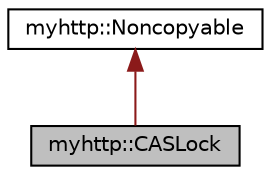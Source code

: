 digraph "myhttp::CASLock"
{
 // LATEX_PDF_SIZE
  edge [fontname="Helvetica",fontsize="10",labelfontname="Helvetica",labelfontsize="10"];
  node [fontname="Helvetica",fontsize="10",shape=record];
  Node1 [label="myhttp::CASLock",height=0.2,width=0.4,color="black", fillcolor="grey75", style="filled", fontcolor="black",tooltip="原子锁"];
  Node2 -> Node1 [dir="back",color="firebrick4",fontsize="10",style="solid",fontname="Helvetica"];
  Node2 [label="myhttp::Noncopyable",height=0.2,width=0.4,color="black", fillcolor="white", style="filled",URL="$classmyhttp_1_1Noncopyable.html",tooltip=" "];
}

